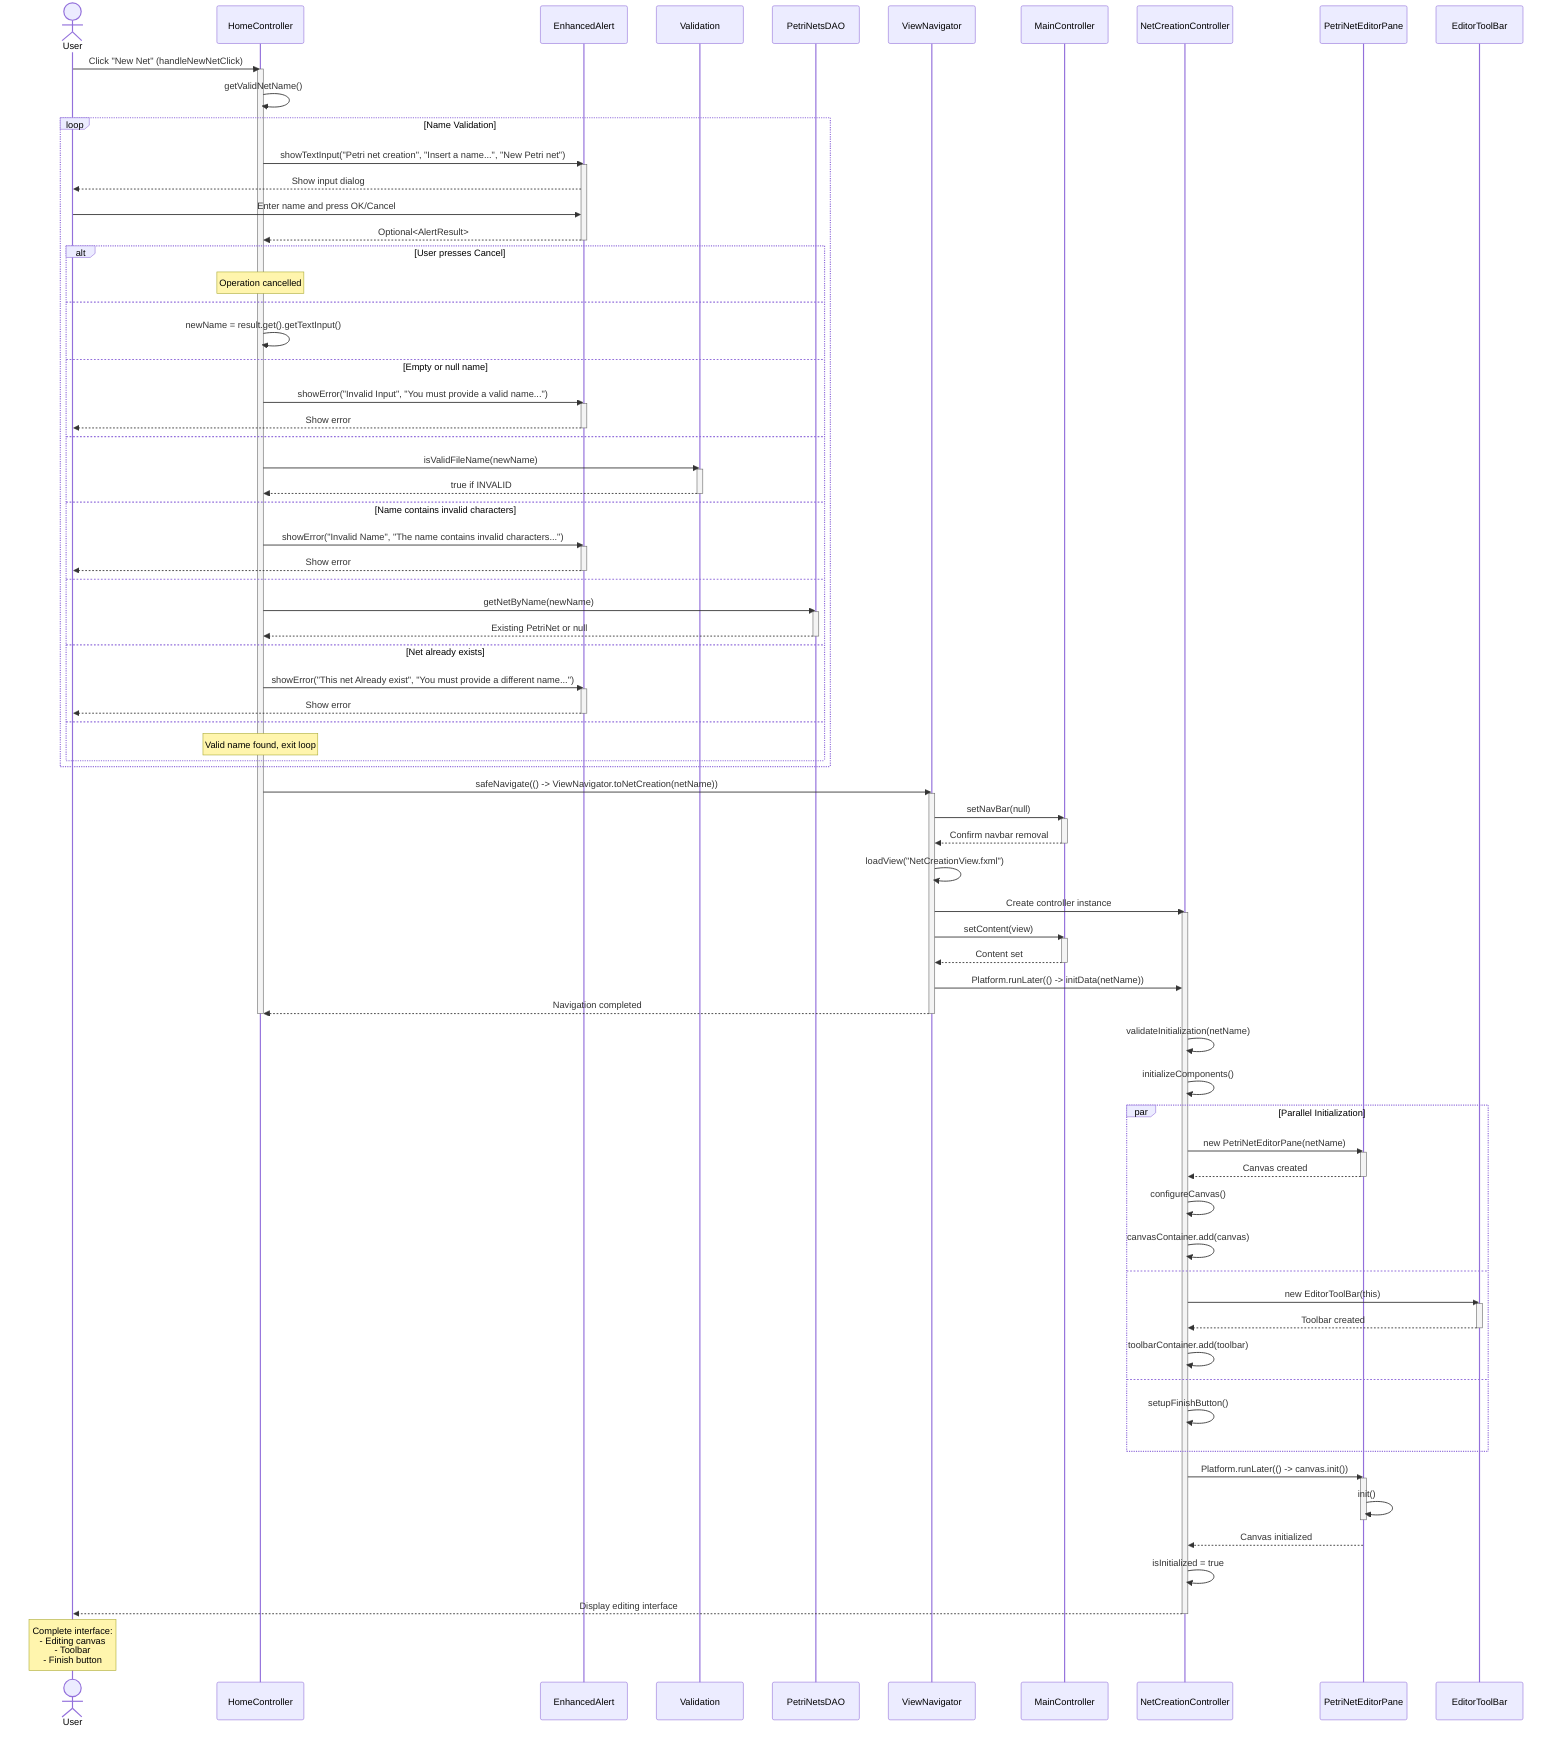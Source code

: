 sequenceDiagram
    actor User
    participant HC as HomeController
    participant EA as EnhancedAlert
    participant V as Validation
    participant PDAO as PetriNetsDAO
    participant VN as ViewNavigator
    participant MC as MainController
    participant NCC as NetCreationController
    participant Canvas as PetriNetEditorPane
    participant TB as EditorToolBar
    
    User->>HC: Click "New Net" (handleNewNetClick)
    activate HC
    
    HC->>HC: getValidNetName()
    
    loop Name Validation
        HC->>EA: showTextInput("Petri net creation", "Insert a name...", "New Petri net")
        activate EA
        EA-->>User: Show input dialog
        User->>EA: Enter name and press OK/Cancel
        EA-->>HC: Optional<AlertResult>
        deactivate EA
        
        alt User presses Cancel
            Note over HC: Operation cancelled
        else
            HC->>HC: newName = result.get().getTextInput()
            
            else Empty or null name
                HC->>EA: showError("Invalid Input", "You must provide a valid name...")
                activate EA
                EA-->>User: Show error
                deactivate EA
            else
                HC->>V: isValidFileName(newName)
                activate V
                V-->>HC: true if INVALID
                deactivate V
                
                else Name contains invalid characters
                    HC->>EA: showError("Invalid Name", "The name contains invalid characters...")
                    activate EA
                    EA-->>User: Show error
                    deactivate EA
                else
                    HC->>PDAO: getNetByName(newName)
                    activate PDAO
                    PDAO-->>HC: Existing PetriNet or null
                    deactivate PDAO
                    
                    else Net already exists
                        HC->>EA: showError("This net Already exist", "You must provide a different name...")
                        activate EA
                        EA-->>User: Show error
                        deactivate EA
                    else
                        Note over HC: Valid name found, exit loop

    end
    end
    
    HC->>VN: safeNavigate(() -> ViewNavigator.toNetCreation(netName))
    activate VN
    
    VN->>MC: setNavBar(null)
    activate MC
    MC-->>VN: Confirm navbar removal
    deactivate MC
    
    VN->>VN: loadView("NetCreationView.fxml")
    VN->>NCC: Create controller instance
    activate NCC
    
    VN->>MC: setContent(view)
    activate MC
    MC-->>VN: Content set
    deactivate MC
    
    VN->>NCC: Platform.runLater(() -> initData(netName))
    VN-->>HC: Navigation completed
    deactivate VN
    deactivate HC
    
    NCC->>NCC: validateInitialization(netName)
    NCC->>NCC: initializeComponents()
    
    par Parallel Initialization
        NCC->>Canvas: new PetriNetEditorPane(netName)
        activate Canvas
        Canvas-->>NCC: Canvas created
        deactivate Canvas
        NCC->>NCC: configureCanvas()
        NCC->>NCC: canvasContainer.add(canvas)
    and
        NCC->>TB: new EditorToolBar(this)
        activate TB
        TB-->>NCC: Toolbar created
        deactivate TB
        NCC->>NCC: toolbarContainer.add(toolbar)
    and
        NCC->>NCC: setupFinishButton()
    end
    
    NCC->>Canvas: Platform.runLater(() -> canvas.init())
    activate Canvas
    Canvas->>Canvas: init()
    deactivate Canvas
    Canvas-->>NCC: Canvas initialized
    
    NCC->>NCC: isInitialized = true
    NCC-->>User: Display editing interface
    deactivate NCC
    
    Note over User: Complete interface:<br/>- Editing canvas<br/>- Toolbar<br/>- Finish button